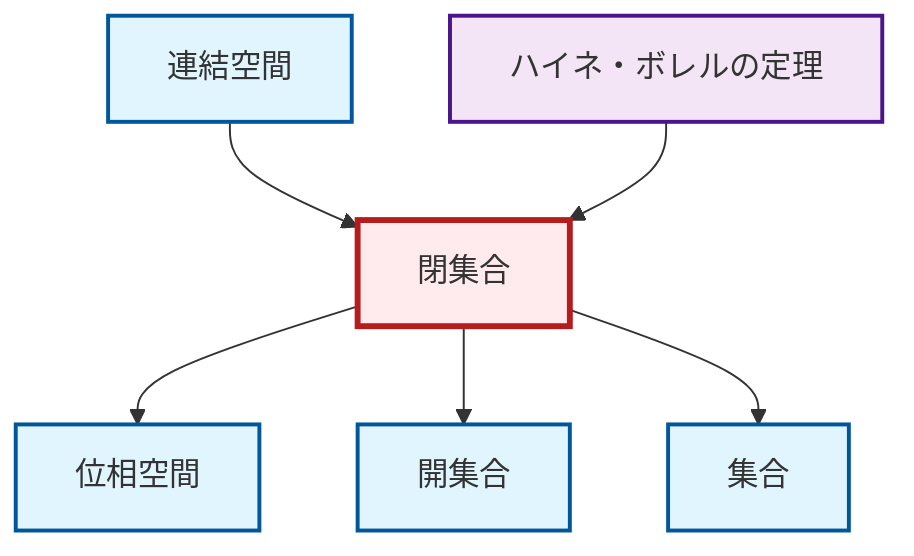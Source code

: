 graph TD
    classDef definition fill:#e1f5fe,stroke:#01579b,stroke-width:2px
    classDef theorem fill:#f3e5f5,stroke:#4a148c,stroke-width:2px
    classDef axiom fill:#fff3e0,stroke:#e65100,stroke-width:2px
    classDef example fill:#e8f5e9,stroke:#1b5e20,stroke-width:2px
    classDef current fill:#ffebee,stroke:#b71c1c,stroke-width:3px
    def-set["集合"]:::definition
    thm-heine-borel["ハイネ・ボレルの定理"]:::theorem
    def-connected["連結空間"]:::definition
    def-closed-set["閉集合"]:::definition
    def-open-set["開集合"]:::definition
    def-topological-space["位相空間"]:::definition
    def-connected --> def-closed-set
    thm-heine-borel --> def-closed-set
    def-closed-set --> def-topological-space
    def-closed-set --> def-open-set
    def-closed-set --> def-set
    class def-closed-set current